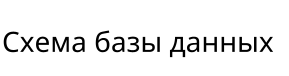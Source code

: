 @beginuml
@startuml
!theme reddress-lightorange 
'skinparam linetype ortho'
caption Схема базы данных
scale 2.0
@enduml
